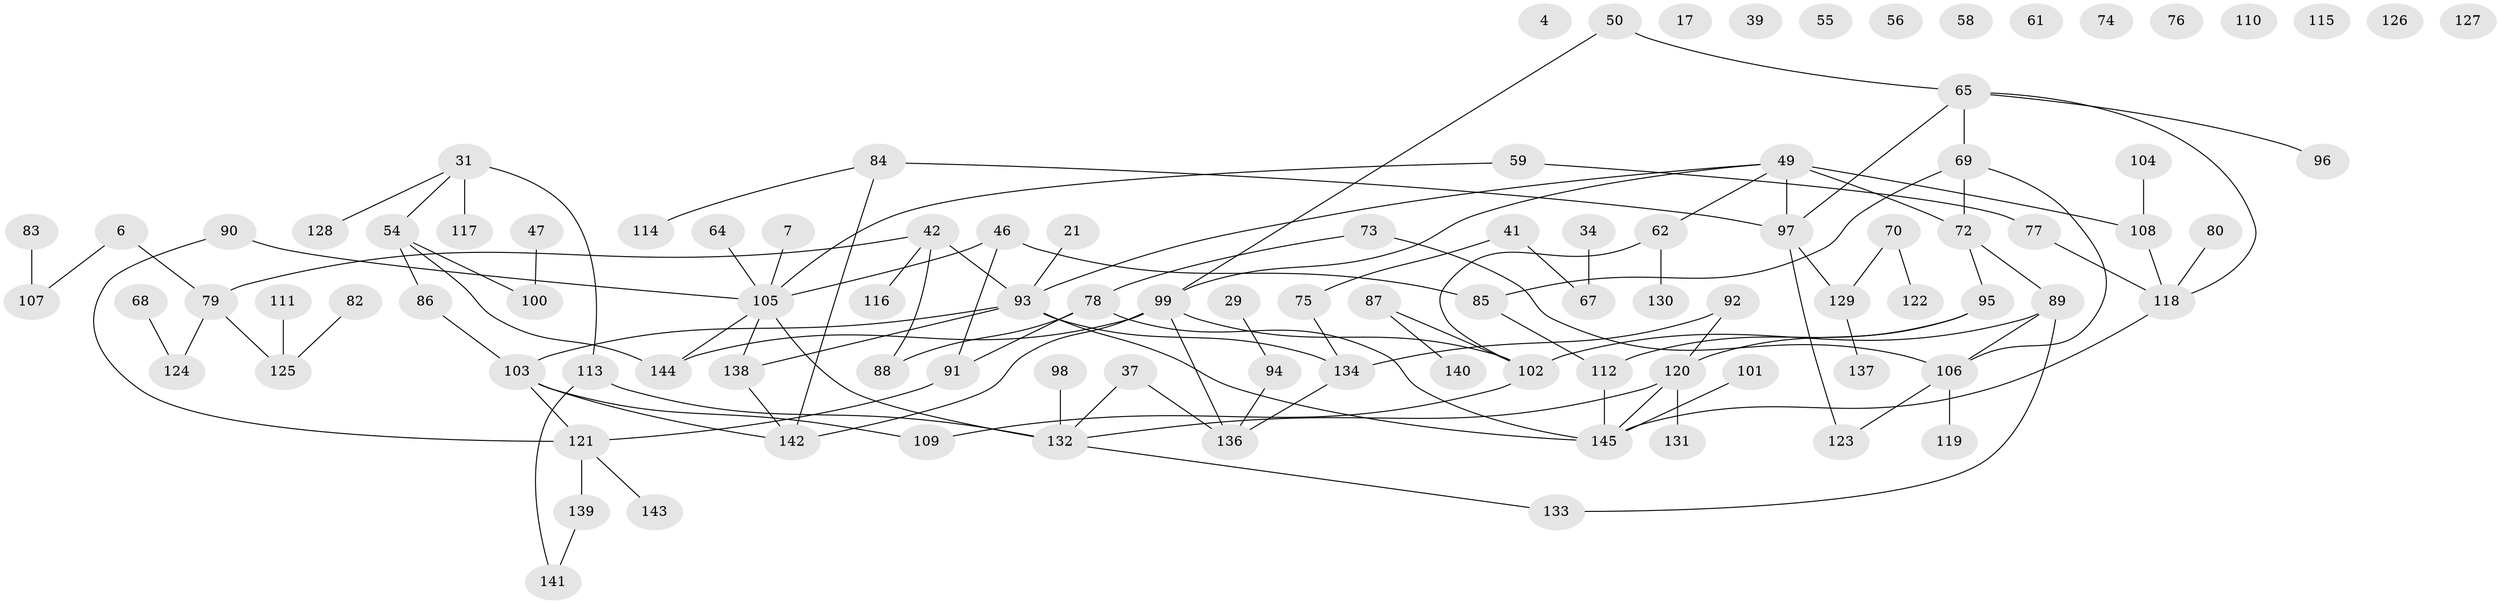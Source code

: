 // original degree distribution, {2: 0.2827586206896552, 3: 0.19310344827586207, 0: 0.0896551724137931, 1: 0.22758620689655173, 6: 0.020689655172413793, 4: 0.13793103448275862, 5: 0.041379310344827586, 7: 0.006896551724137931}
// Generated by graph-tools (version 1.1) at 2025/42/03/04/25 21:42:31]
// undirected, 101 vertices, 118 edges
graph export_dot {
graph [start="1"]
  node [color=gray90,style=filled];
  4;
  6;
  7;
  17;
  21;
  29;
  31;
  34;
  37;
  39;
  41;
  42;
  46;
  47;
  49;
  50;
  54;
  55;
  56;
  58;
  59 [super="+45"];
  61;
  62 [super="+22"];
  64;
  65 [super="+8+52"];
  67;
  68;
  69;
  70;
  72 [super="+24"];
  73;
  74;
  75;
  76;
  77;
  78;
  79;
  80;
  82;
  83;
  84;
  85;
  86 [super="+43+14"];
  87;
  88;
  89;
  90;
  91;
  92 [super="+28"];
  93 [super="+40"];
  94;
  95;
  96;
  97 [super="+19"];
  98;
  99 [super="+44"];
  100;
  101;
  102 [super="+71+11"];
  103 [super="+36"];
  104;
  105 [super="+81"];
  106 [super="+57+60"];
  107;
  108 [super="+23"];
  109;
  110;
  111;
  112;
  113 [super="+35"];
  114;
  115;
  116;
  117;
  118 [super="+48"];
  119;
  120;
  121 [super="+32"];
  122;
  123;
  124 [super="+25+33"];
  125 [super="+66"];
  126;
  127;
  128;
  129 [super="+30"];
  130;
  131;
  132 [super="+9+63"];
  133;
  134 [super="+15"];
  136;
  137;
  138;
  139;
  140;
  141;
  142 [super="+135"];
  143;
  144 [super="+20+53"];
  145 [super="+51"];
  6 -- 79;
  6 -- 107;
  7 -- 105;
  21 -- 93;
  29 -- 94;
  31 -- 54;
  31 -- 113 [weight=2];
  31 -- 117;
  31 -- 128;
  34 -- 67;
  37 -- 132;
  37 -- 136;
  41 -- 67;
  41 -- 75;
  42 -- 79;
  42 -- 88;
  42 -- 93;
  42 -- 116;
  46 -- 85;
  46 -- 91;
  46 -- 105;
  47 -- 100;
  49 -- 62;
  49 -- 72;
  49 -- 97;
  49 -- 108 [weight=2];
  49 -- 93;
  49 -- 99;
  50 -- 99;
  50 -- 65;
  54 -- 86;
  54 -- 100;
  54 -- 144;
  59 -- 105;
  59 -- 77;
  62 -- 102;
  62 -- 130;
  64 -- 105;
  65 -- 96;
  65 -- 97;
  65 -- 69;
  65 -- 118;
  68 -- 124;
  69 -- 72;
  69 -- 85;
  69 -- 106;
  70 -- 122;
  70 -- 129;
  72 -- 89;
  72 -- 95;
  73 -- 78;
  73 -- 106;
  75 -- 134;
  77 -- 118;
  78 -- 88;
  78 -- 91;
  78 -- 145;
  79 -- 124;
  79 -- 125;
  80 -- 118;
  82 -- 125;
  83 -- 107;
  84 -- 114;
  84 -- 142;
  84 -- 97;
  85 -- 112;
  86 -- 103;
  87 -- 140;
  87 -- 102;
  89 -- 106;
  89 -- 133;
  89 -- 102;
  90 -- 105;
  90 -- 121;
  91 -- 121;
  92 -- 120;
  92 -- 134;
  93 -- 138;
  93 -- 134 [weight=2];
  93 -- 103;
  93 -- 145;
  94 -- 136;
  95 -- 112;
  95 -- 120;
  97 -- 123;
  97 -- 129;
  98 -- 132;
  99 -- 102;
  99 -- 136;
  99 -- 142 [weight=2];
  99 -- 144;
  101 -- 145;
  102 -- 109;
  103 -- 121;
  103 -- 109;
  103 -- 142;
  104 -- 108;
  105 -- 138;
  105 -- 132 [weight=2];
  105 -- 144;
  106 -- 123;
  106 -- 119;
  108 -- 118;
  111 -- 125;
  112 -- 145;
  113 -- 132;
  113 -- 141;
  118 -- 145;
  120 -- 131;
  120 -- 132;
  120 -- 145;
  121 -- 139;
  121 -- 143;
  129 -- 137;
  132 -- 133;
  134 -- 136;
  138 -- 142;
  139 -- 141;
}
